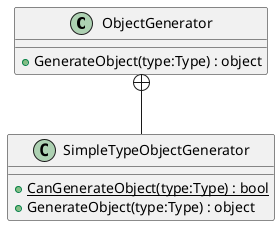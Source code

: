 @startuml
class ObjectGenerator {
    + GenerateObject(type:Type) : object
}
class SimpleTypeObjectGenerator {
    + {static} CanGenerateObject(type:Type) : bool
    + GenerateObject(type:Type) : object
}
ObjectGenerator +-- SimpleTypeObjectGenerator
@enduml

